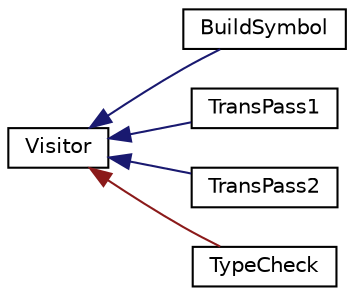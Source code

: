 digraph "Graphical Class Hierarchy"
{
 // LATEX_PDF_SIZE
  edge [fontname="Helvetica",fontsize="10",labelfontname="Helvetica",labelfontsize="10"];
  node [fontname="Helvetica",fontsize="10",shape=record];
  rankdir="LR";
  Node0 [label="Visitor",height=0.2,width=0.4,color="black", fillcolor="white", style="filled",URL="$classVisitor.html",tooltip="visitor"];
  Node0 -> Node1 [dir="back",color="midnightblue",fontsize="10",style="solid",fontname="Helvetica"];
  Node1 [label="BuildSymbol",height=0.2,width=0.4,color="black", fillcolor="white", style="filled",URL="$classBuildSymbol.html",tooltip=" "];
  Node0 -> Node2 [dir="back",color="midnightblue",fontsize="10",style="solid",fontname="Helvetica"];
  Node2 [label="TransPass1",height=0.2,width=0.4,color="black", fillcolor="white", style="filled",URL="$classTransPass1.html",tooltip=" "];
  Node0 -> Node3 [dir="back",color="midnightblue",fontsize="10",style="solid",fontname="Helvetica"];
  Node3 [label="TransPass2",height=0.2,width=0.4,color="black", fillcolor="white", style="filled",URL="$classTransPass2.html",tooltip=" "];
  Node0 -> Node4 [dir="back",color="firebrick4",fontsize="10",style="solid",fontname="Helvetica"];
  Node4 [label="TypeCheck",height=0.2,width=0.4,color="black", fillcolor="white", style="filled",URL="$classTypeCheck.html",tooltip=" "];
}
